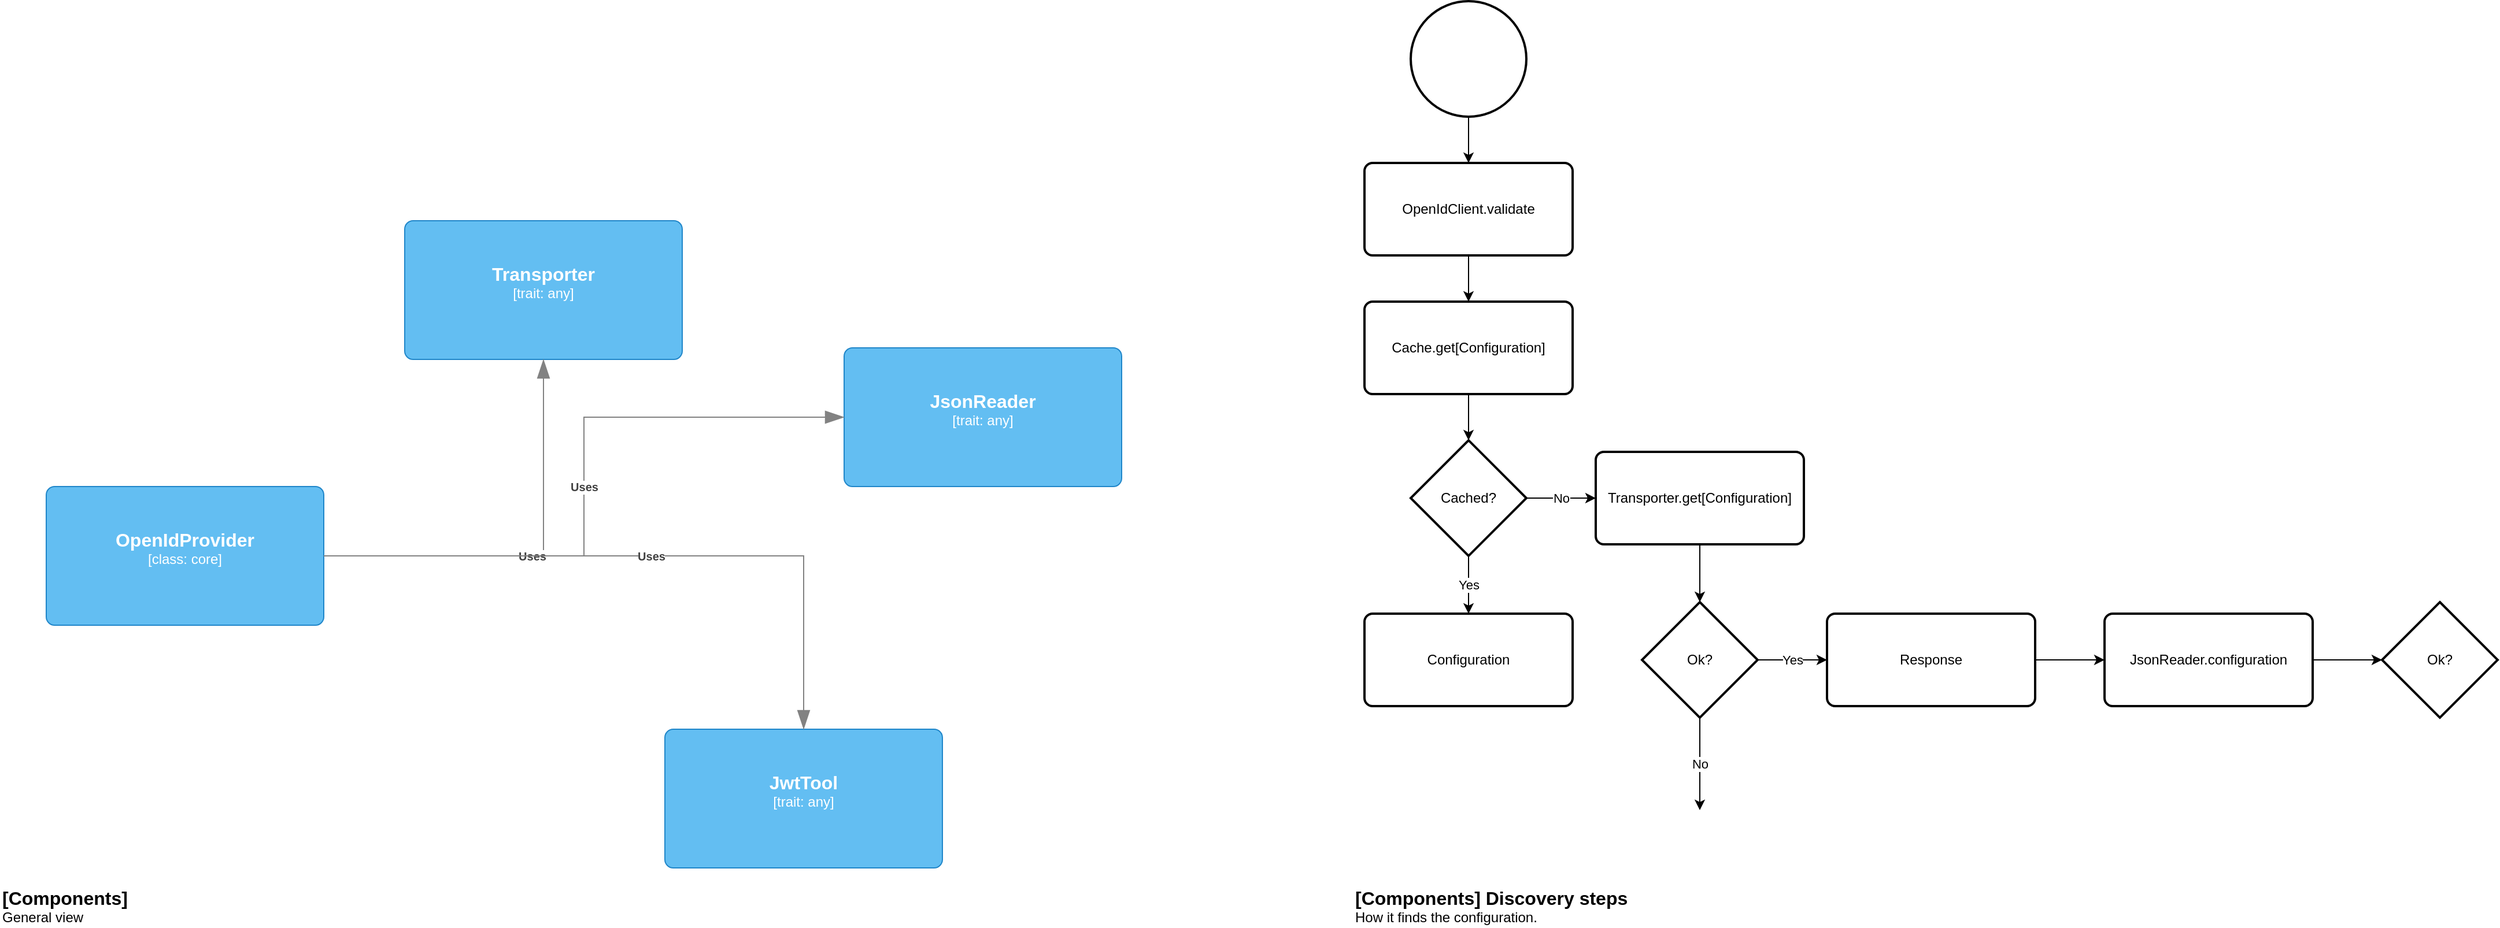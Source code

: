 <mxfile version="24.7.1" type="github">
  <diagram name="overview" id="SPu-IzBGrGhdDAje9yr5">
    <mxGraphModel dx="1762" dy="829" grid="1" gridSize="10" guides="1" tooltips="1" connect="1" arrows="1" fold="1" page="1" pageScale="1" pageWidth="1169" pageHeight="827" math="0" shadow="0">
      <root>
        <mxCell id="0" />
        <mxCell id="1" parent="0" />
        <object placeholders="1" c4Name="OpenIdProvider" c4Type="class" c4Technology="core" c4Description="" label="&lt;font style=&quot;font-size: 16px&quot;&gt;&lt;b&gt;%c4Name%&lt;/b&gt;&lt;/font&gt;&lt;div&gt;[%c4Type%: %c4Technology%]&lt;/div&gt;&lt;br&gt;&lt;div&gt;&lt;font style=&quot;font-size: 11px&quot;&gt;%c4Description%&lt;/font&gt;&lt;/div&gt;" id="CInMSoNEQ62lz7IG-tAm-11">
          <mxCell style="rounded=1;whiteSpace=wrap;html=1;labelBackgroundColor=none;fillColor=#63BEF2;fontColor=#ffffff;align=center;arcSize=6;strokeColor=#2086C9;metaEdit=1;resizable=0;points=[[0.25,0,0],[0.5,0,0],[0.75,0,0],[1,0.25,0],[1,0.5,0],[1,0.75,0],[0.75,1,0],[0.5,1,0],[0.25,1,0],[0,0.75,0],[0,0.5,0],[0,0.25,0]];" vertex="1" parent="1">
            <mxGeometry x="50" y="430" width="240" height="120" as="geometry" />
          </mxCell>
        </object>
        <object placeholders="1" c4Name="Transporter" c4Type="trait" c4Technology="any" c4Description="" label="&lt;font style=&quot;font-size: 16px&quot;&gt;&lt;b&gt;%c4Name%&lt;/b&gt;&lt;/font&gt;&lt;div&gt;[%c4Type%: %c4Technology%]&lt;/div&gt;&lt;br&gt;&lt;div&gt;&lt;font style=&quot;font-size: 11px&quot;&gt;%c4Description%&lt;/font&gt;&lt;/div&gt;" id="CInMSoNEQ62lz7IG-tAm-13">
          <mxCell style="rounded=1;whiteSpace=wrap;html=1;labelBackgroundColor=none;fillColor=#63BEF2;fontColor=#ffffff;align=center;arcSize=6;strokeColor=#2086C9;metaEdit=1;resizable=0;points=[[0.25,0,0],[0.5,0,0],[0.75,0,0],[1,0.25,0],[1,0.5,0],[1,0.75,0],[0.75,1,0],[0.5,1,0],[0.25,1,0],[0,0.75,0],[0,0.5,0],[0,0.25,0]];" vertex="1" parent="1">
            <mxGeometry x="360" y="200" width="240" height="120" as="geometry" />
          </mxCell>
        </object>
        <object placeholders="1" c4Type="Relationship" c4Description="Uses" label="&lt;div style=&quot;text-align: left&quot;&gt;&lt;div style=&quot;text-align: center&quot;&gt;&lt;b&gt;%c4Description%&lt;/b&gt;&lt;/div&gt;" id="CInMSoNEQ62lz7IG-tAm-15">
          <mxCell style="endArrow=blockThin;html=1;fontSize=10;fontColor=#404040;strokeWidth=1;endFill=1;strokeColor=#828282;elbow=vertical;metaEdit=1;endSize=14;startSize=14;jumpStyle=arc;jumpSize=16;rounded=0;edgeStyle=orthogonalEdgeStyle;" edge="1" parent="1" source="CInMSoNEQ62lz7IG-tAm-11" target="CInMSoNEQ62lz7IG-tAm-13">
            <mxGeometry width="240" relative="1" as="geometry">
              <mxPoint x="430" y="470" as="sourcePoint" />
              <mxPoint x="670" y="470" as="targetPoint" />
            </mxGeometry>
          </mxCell>
        </object>
        <object placeholders="1" c4Name="JsonReader" c4Type="trait" c4Technology="any" c4Description="" label="&lt;font style=&quot;font-size: 16px&quot;&gt;&lt;b&gt;%c4Name%&lt;/b&gt;&lt;/font&gt;&lt;div&gt;[%c4Type%: %c4Technology%]&lt;/div&gt;&lt;br&gt;&lt;div&gt;&lt;font style=&quot;font-size: 11px&quot;&gt;%c4Description%&lt;/font&gt;&lt;/div&gt;" id="CInMSoNEQ62lz7IG-tAm-17">
          <mxCell style="rounded=1;whiteSpace=wrap;html=1;labelBackgroundColor=none;fillColor=#63BEF2;fontColor=#ffffff;align=center;arcSize=6;strokeColor=#2086C9;metaEdit=1;resizable=0;points=[[0.25,0,0],[0.5,0,0],[0.75,0,0],[1,0.25,0],[1,0.5,0],[1,0.75,0],[0.75,1,0],[0.5,1,0],[0.25,1,0],[0,0.75,0],[0,0.5,0],[0,0.25,0]];" vertex="1" parent="1">
            <mxGeometry x="740" y="310" width="240" height="120" as="geometry" />
          </mxCell>
        </object>
        <object placeholders="1" c4Type="Relationship" c4Description="Uses" label="&lt;div style=&quot;text-align: left&quot;&gt;&lt;div style=&quot;text-align: center&quot;&gt;&lt;b&gt;%c4Description%&lt;/b&gt;&lt;/div&gt;" id="CInMSoNEQ62lz7IG-tAm-18">
          <mxCell style="endArrow=blockThin;html=1;fontSize=10;fontColor=#404040;strokeWidth=1;endFill=1;strokeColor=#828282;elbow=vertical;metaEdit=1;endSize=14;startSize=14;jumpStyle=arc;jumpSize=16;rounded=0;edgeStyle=orthogonalEdgeStyle;" edge="1" parent="1" source="CInMSoNEQ62lz7IG-tAm-11" target="CInMSoNEQ62lz7IG-tAm-17">
            <mxGeometry width="240" relative="1" as="geometry">
              <mxPoint x="300" y="500" as="sourcePoint" />
              <mxPoint x="460" y="330" as="targetPoint" />
            </mxGeometry>
          </mxCell>
        </object>
        <object placeholders="1" c4Name="JwtTool" c4Type="trait" c4Technology="any" c4Description="" label="&lt;font style=&quot;font-size: 16px&quot;&gt;&lt;b&gt;%c4Name%&lt;/b&gt;&lt;/font&gt;&lt;div&gt;[%c4Type%: %c4Technology%]&lt;/div&gt;&lt;br&gt;&lt;div&gt;&lt;font style=&quot;font-size: 11px&quot;&gt;%c4Description%&lt;/font&gt;&lt;/div&gt;" id="CInMSoNEQ62lz7IG-tAm-19">
          <mxCell style="rounded=1;whiteSpace=wrap;html=1;labelBackgroundColor=none;fillColor=#63BEF2;fontColor=#ffffff;align=center;arcSize=6;strokeColor=#2086C9;metaEdit=1;resizable=0;points=[[0.25,0,0],[0.5,0,0],[0.75,0,0],[1,0.25,0],[1,0.5,0],[1,0.75,0],[0.75,1,0],[0.5,1,0],[0.25,1,0],[0,0.75,0],[0,0.5,0],[0,0.25,0]];" vertex="1" parent="1">
            <mxGeometry x="585" y="640" width="240" height="120" as="geometry" />
          </mxCell>
        </object>
        <object placeholders="1" c4Type="Relationship" c4Description="Uses" label="&lt;div style=&quot;text-align: left&quot;&gt;&lt;div style=&quot;text-align: center&quot;&gt;&lt;b&gt;%c4Description%&lt;/b&gt;&lt;/div&gt;" id="CInMSoNEQ62lz7IG-tAm-20">
          <mxCell style="endArrow=blockThin;html=1;fontSize=10;fontColor=#404040;strokeWidth=1;endFill=1;strokeColor=#828282;elbow=vertical;metaEdit=1;endSize=14;startSize=14;jumpStyle=arc;jumpSize=16;rounded=0;edgeStyle=orthogonalEdgeStyle;" edge="1" parent="1" source="CInMSoNEQ62lz7IG-tAm-11" target="CInMSoNEQ62lz7IG-tAm-19">
            <mxGeometry width="240" relative="1" as="geometry">
              <mxPoint x="300" y="500" as="sourcePoint" />
              <mxPoint x="750" y="380" as="targetPoint" />
            </mxGeometry>
          </mxCell>
        </object>
        <object placeholders="1" c4Name="[Components]" c4Type="ContainerDiagramTitle" c4Description="General view" label="&lt;font style=&quot;font-size: 16px&quot;&gt;&lt;b&gt;&lt;div style=&quot;text-align: left&quot;&gt;%c4Name%&lt;/div&gt;&lt;/b&gt;&lt;/font&gt;&lt;div style=&quot;text-align: left&quot;&gt;%c4Description%&lt;/div&gt;" id="LneJchFOcHRrpAtctG9d-1">
          <mxCell style="text;html=1;strokeColor=none;fillColor=none;align=left;verticalAlign=top;whiteSpace=wrap;rounded=0;metaEdit=1;allowArrows=0;resizable=1;rotatable=0;connectable=0;recursiveResize=0;expand=0;pointerEvents=0;points=[[0.25,0,0],[0.5,0,0],[0.75,0,0],[1,0.25,0],[1,0.5,0],[1,0.75,0],[0.75,1,0],[0.5,1,0],[0.25,1,0],[0,0.75,0],[0,0.5,0],[0,0.25,0]];" vertex="1" parent="1">
            <mxGeometry x="10" y="770" width="260" height="40" as="geometry" />
          </mxCell>
        </object>
        <object placeholders="1" c4Name="[Components] Discovery steps" c4Type="ContainerDiagramTitle" c4Description="How it finds the configuration." label="&lt;font style=&quot;font-size: 16px&quot;&gt;&lt;b&gt;&lt;div style=&quot;text-align: left&quot;&gt;%c4Name%&lt;/div&gt;&lt;/b&gt;&lt;/font&gt;&lt;div style=&quot;text-align: left&quot;&gt;%c4Description%&lt;/div&gt;" id="LneJchFOcHRrpAtctG9d-9">
          <mxCell style="text;html=1;strokeColor=none;fillColor=none;align=left;verticalAlign=top;whiteSpace=wrap;rounded=0;metaEdit=1;allowArrows=0;resizable=1;rotatable=0;connectable=0;recursiveResize=0;expand=0;pointerEvents=0;points=[[0.25,0,0],[0.5,0,0],[0.75,0,0],[1,0.25,0],[1,0.5,0],[1,0.75,0],[0.75,1,0],[0.5,1,0],[0.25,1,0],[0,0.75,0],[0,0.5,0],[0,0.25,0]];" vertex="1" parent="1">
            <mxGeometry x="1180" y="770" width="260" height="40" as="geometry" />
          </mxCell>
        </object>
        <mxCell id="LneJchFOcHRrpAtctG9d-10" value="" style="strokeWidth=2;html=1;shape=mxgraph.flowchart.start_2;whiteSpace=wrap;" vertex="1" parent="1">
          <mxGeometry x="1230" y="10" width="100" height="100" as="geometry" />
        </mxCell>
        <mxCell id="LneJchFOcHRrpAtctG9d-11" value="OpenIdClient.validate" style="rounded=1;whiteSpace=wrap;html=1;absoluteArcSize=1;arcSize=14;strokeWidth=2;" vertex="1" parent="1">
          <mxGeometry x="1190" y="150" width="180" height="80" as="geometry" />
        </mxCell>
        <mxCell id="LneJchFOcHRrpAtctG9d-12" value="" style="endArrow=classic;html=1;rounded=0;" edge="1" parent="1" source="LneJchFOcHRrpAtctG9d-10" target="LneJchFOcHRrpAtctG9d-11">
          <mxGeometry relative="1" as="geometry">
            <mxPoint x="1430" y="220" as="sourcePoint" />
            <mxPoint x="1530" y="220" as="targetPoint" />
          </mxGeometry>
        </mxCell>
        <mxCell id="LneJchFOcHRrpAtctG9d-26" value="Cache.get[Configuration]" style="rounded=1;whiteSpace=wrap;html=1;absoluteArcSize=1;arcSize=14;strokeWidth=2;" vertex="1" parent="1">
          <mxGeometry x="1190" y="270" width="180" height="80" as="geometry" />
        </mxCell>
        <mxCell id="LneJchFOcHRrpAtctG9d-27" value="" style="endArrow=classic;html=1;rounded=0;" edge="1" parent="1" source="LneJchFOcHRrpAtctG9d-11" target="LneJchFOcHRrpAtctG9d-26">
          <mxGeometry relative="1" as="geometry">
            <mxPoint x="1293" y="130" as="sourcePoint" />
            <mxPoint x="1342" y="240" as="targetPoint" />
          </mxGeometry>
        </mxCell>
        <mxCell id="LneJchFOcHRrpAtctG9d-28" value="Cached?" style="strokeWidth=2;html=1;shape=mxgraph.flowchart.decision;whiteSpace=wrap;" vertex="1" parent="1">
          <mxGeometry x="1230" y="390" width="100" height="100" as="geometry" />
        </mxCell>
        <mxCell id="LneJchFOcHRrpAtctG9d-29" value="" style="endArrow=classic;html=1;rounded=0;entryX=0.5;entryY=0;entryDx=0;entryDy=0;entryPerimeter=0;" edge="1" parent="1" source="LneJchFOcHRrpAtctG9d-26" target="LneJchFOcHRrpAtctG9d-28">
          <mxGeometry relative="1" as="geometry">
            <mxPoint x="1323" y="330" as="sourcePoint" />
            <mxPoint x="1408" y="410" as="targetPoint" />
          </mxGeometry>
        </mxCell>
        <mxCell id="LneJchFOcHRrpAtctG9d-30" value="Configuration" style="rounded=1;whiteSpace=wrap;html=1;absoluteArcSize=1;arcSize=14;strokeWidth=2;" vertex="1" parent="1">
          <mxGeometry x="1190" y="540" width="180" height="80" as="geometry" />
        </mxCell>
        <mxCell id="LneJchFOcHRrpAtctG9d-34" value="" style="endArrow=classic;html=1;rounded=0;exitX=0.5;exitY=1;exitDx=0;exitDy=0;exitPerimeter=0;" edge="1" parent="1" source="LneJchFOcHRrpAtctG9d-28" target="LneJchFOcHRrpAtctG9d-30">
          <mxGeometry relative="1" as="geometry">
            <mxPoint x="1340" y="760" as="sourcePoint" />
            <mxPoint x="1440" y="760" as="targetPoint" />
          </mxGeometry>
        </mxCell>
        <mxCell id="LneJchFOcHRrpAtctG9d-35" value="Yes" style="edgeLabel;resizable=0;html=1;;align=center;verticalAlign=middle;" connectable="0" vertex="1" parent="LneJchFOcHRrpAtctG9d-34">
          <mxGeometry relative="1" as="geometry" />
        </mxCell>
        <mxCell id="LneJchFOcHRrpAtctG9d-36" value="" style="endArrow=classic;html=1;rounded=0;exitX=1;exitY=0.5;exitDx=0;exitDy=0;exitPerimeter=0;" edge="1" parent="1" source="LneJchFOcHRrpAtctG9d-28" target="LneJchFOcHRrpAtctG9d-38">
          <mxGeometry relative="1" as="geometry">
            <mxPoint x="1290" y="500" as="sourcePoint" />
            <mxPoint x="1440" y="440" as="targetPoint" />
          </mxGeometry>
        </mxCell>
        <mxCell id="LneJchFOcHRrpAtctG9d-37" value="No" style="edgeLabel;resizable=0;html=1;;align=center;verticalAlign=middle;" connectable="0" vertex="1" parent="LneJchFOcHRrpAtctG9d-36">
          <mxGeometry relative="1" as="geometry" />
        </mxCell>
        <mxCell id="LneJchFOcHRrpAtctG9d-38" value="Transporter.get[Configuration]" style="rounded=1;whiteSpace=wrap;html=1;absoluteArcSize=1;arcSize=14;strokeWidth=2;" vertex="1" parent="1">
          <mxGeometry x="1390" y="400" width="180" height="80" as="geometry" />
        </mxCell>
        <mxCell id="LneJchFOcHRrpAtctG9d-39" value="Ok?" style="strokeWidth=2;html=1;shape=mxgraph.flowchart.decision;whiteSpace=wrap;" vertex="1" parent="1">
          <mxGeometry x="1430" y="530" width="100" height="100" as="geometry" />
        </mxCell>
        <mxCell id="LneJchFOcHRrpAtctG9d-40" value="" style="endArrow=classic;html=1;rounded=0;entryX=0.5;entryY=0;entryDx=0;entryDy=0;entryPerimeter=0;" edge="1" parent="1" source="LneJchFOcHRrpAtctG9d-38" target="LneJchFOcHRrpAtctG9d-39">
          <mxGeometry relative="1" as="geometry">
            <mxPoint x="1290" y="360" as="sourcePoint" />
            <mxPoint x="1290" y="400" as="targetPoint" />
          </mxGeometry>
        </mxCell>
        <mxCell id="LneJchFOcHRrpAtctG9d-41" value="" style="endArrow=classic;html=1;rounded=0;exitX=0.5;exitY=1;exitDx=0;exitDy=0;exitPerimeter=0;" edge="1" parent="1" source="LneJchFOcHRrpAtctG9d-39">
          <mxGeometry relative="1" as="geometry">
            <mxPoint x="1340" y="450" as="sourcePoint" />
            <mxPoint x="1480" y="710" as="targetPoint" />
          </mxGeometry>
        </mxCell>
        <mxCell id="LneJchFOcHRrpAtctG9d-42" value="No" style="edgeLabel;resizable=0;html=1;;align=center;verticalAlign=middle;" connectable="0" vertex="1" parent="LneJchFOcHRrpAtctG9d-41">
          <mxGeometry relative="1" as="geometry" />
        </mxCell>
        <mxCell id="LneJchFOcHRrpAtctG9d-43" value="" style="endArrow=classic;html=1;rounded=0;exitX=1;exitY=0.5;exitDx=0;exitDy=0;exitPerimeter=0;" edge="1" parent="1" source="LneJchFOcHRrpAtctG9d-39" target="LneJchFOcHRrpAtctG9d-45">
          <mxGeometry relative="1" as="geometry">
            <mxPoint x="1290" y="500" as="sourcePoint" />
            <mxPoint x="1640" y="580" as="targetPoint" />
          </mxGeometry>
        </mxCell>
        <mxCell id="LneJchFOcHRrpAtctG9d-44" value="Yes" style="edgeLabel;resizable=0;html=1;;align=center;verticalAlign=middle;" connectable="0" vertex="1" parent="LneJchFOcHRrpAtctG9d-43">
          <mxGeometry relative="1" as="geometry" />
        </mxCell>
        <mxCell id="LneJchFOcHRrpAtctG9d-45" value="Response" style="rounded=1;whiteSpace=wrap;html=1;absoluteArcSize=1;arcSize=14;strokeWidth=2;" vertex="1" parent="1">
          <mxGeometry x="1590" y="540" width="180" height="80" as="geometry" />
        </mxCell>
        <mxCell id="LneJchFOcHRrpAtctG9d-46" value="JsonReader.configuration" style="rounded=1;whiteSpace=wrap;html=1;absoluteArcSize=1;arcSize=14;strokeWidth=2;" vertex="1" parent="1">
          <mxGeometry x="1830" y="540" width="180" height="80" as="geometry" />
        </mxCell>
        <mxCell id="LneJchFOcHRrpAtctG9d-47" value="" style="endArrow=classic;html=1;rounded=0;" edge="1" parent="1" source="LneJchFOcHRrpAtctG9d-45" target="LneJchFOcHRrpAtctG9d-46">
          <mxGeometry relative="1" as="geometry">
            <mxPoint x="1490" y="490" as="sourcePoint" />
            <mxPoint x="1490" y="540" as="targetPoint" />
          </mxGeometry>
        </mxCell>
        <mxCell id="LneJchFOcHRrpAtctG9d-48" value="Ok?" style="strokeWidth=2;html=1;shape=mxgraph.flowchart.decision;whiteSpace=wrap;" vertex="1" parent="1">
          <mxGeometry x="2070" y="530" width="100" height="100" as="geometry" />
        </mxCell>
        <mxCell id="LneJchFOcHRrpAtctG9d-49" value="" style="endArrow=classic;html=1;rounded=0;entryX=0;entryY=0.5;entryDx=0;entryDy=0;entryPerimeter=0;" edge="1" parent="1" source="LneJchFOcHRrpAtctG9d-46" target="LneJchFOcHRrpAtctG9d-48">
          <mxGeometry relative="1" as="geometry">
            <mxPoint x="1780" y="590" as="sourcePoint" />
            <mxPoint x="1840" y="590" as="targetPoint" />
          </mxGeometry>
        </mxCell>
      </root>
    </mxGraphModel>
  </diagram>
</mxfile>

